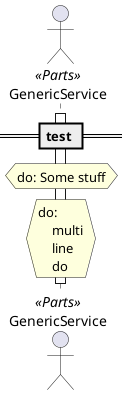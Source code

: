 @startuml Do

== test ==

actor "GenericService" as GenericService <<Parts>>

activate GenericService
hnote over GenericService
do: Some stuff
end hnote
hnote over GenericService
do:
    multi
    line
    do
end hnote

deactivate GenericService

@enduml
